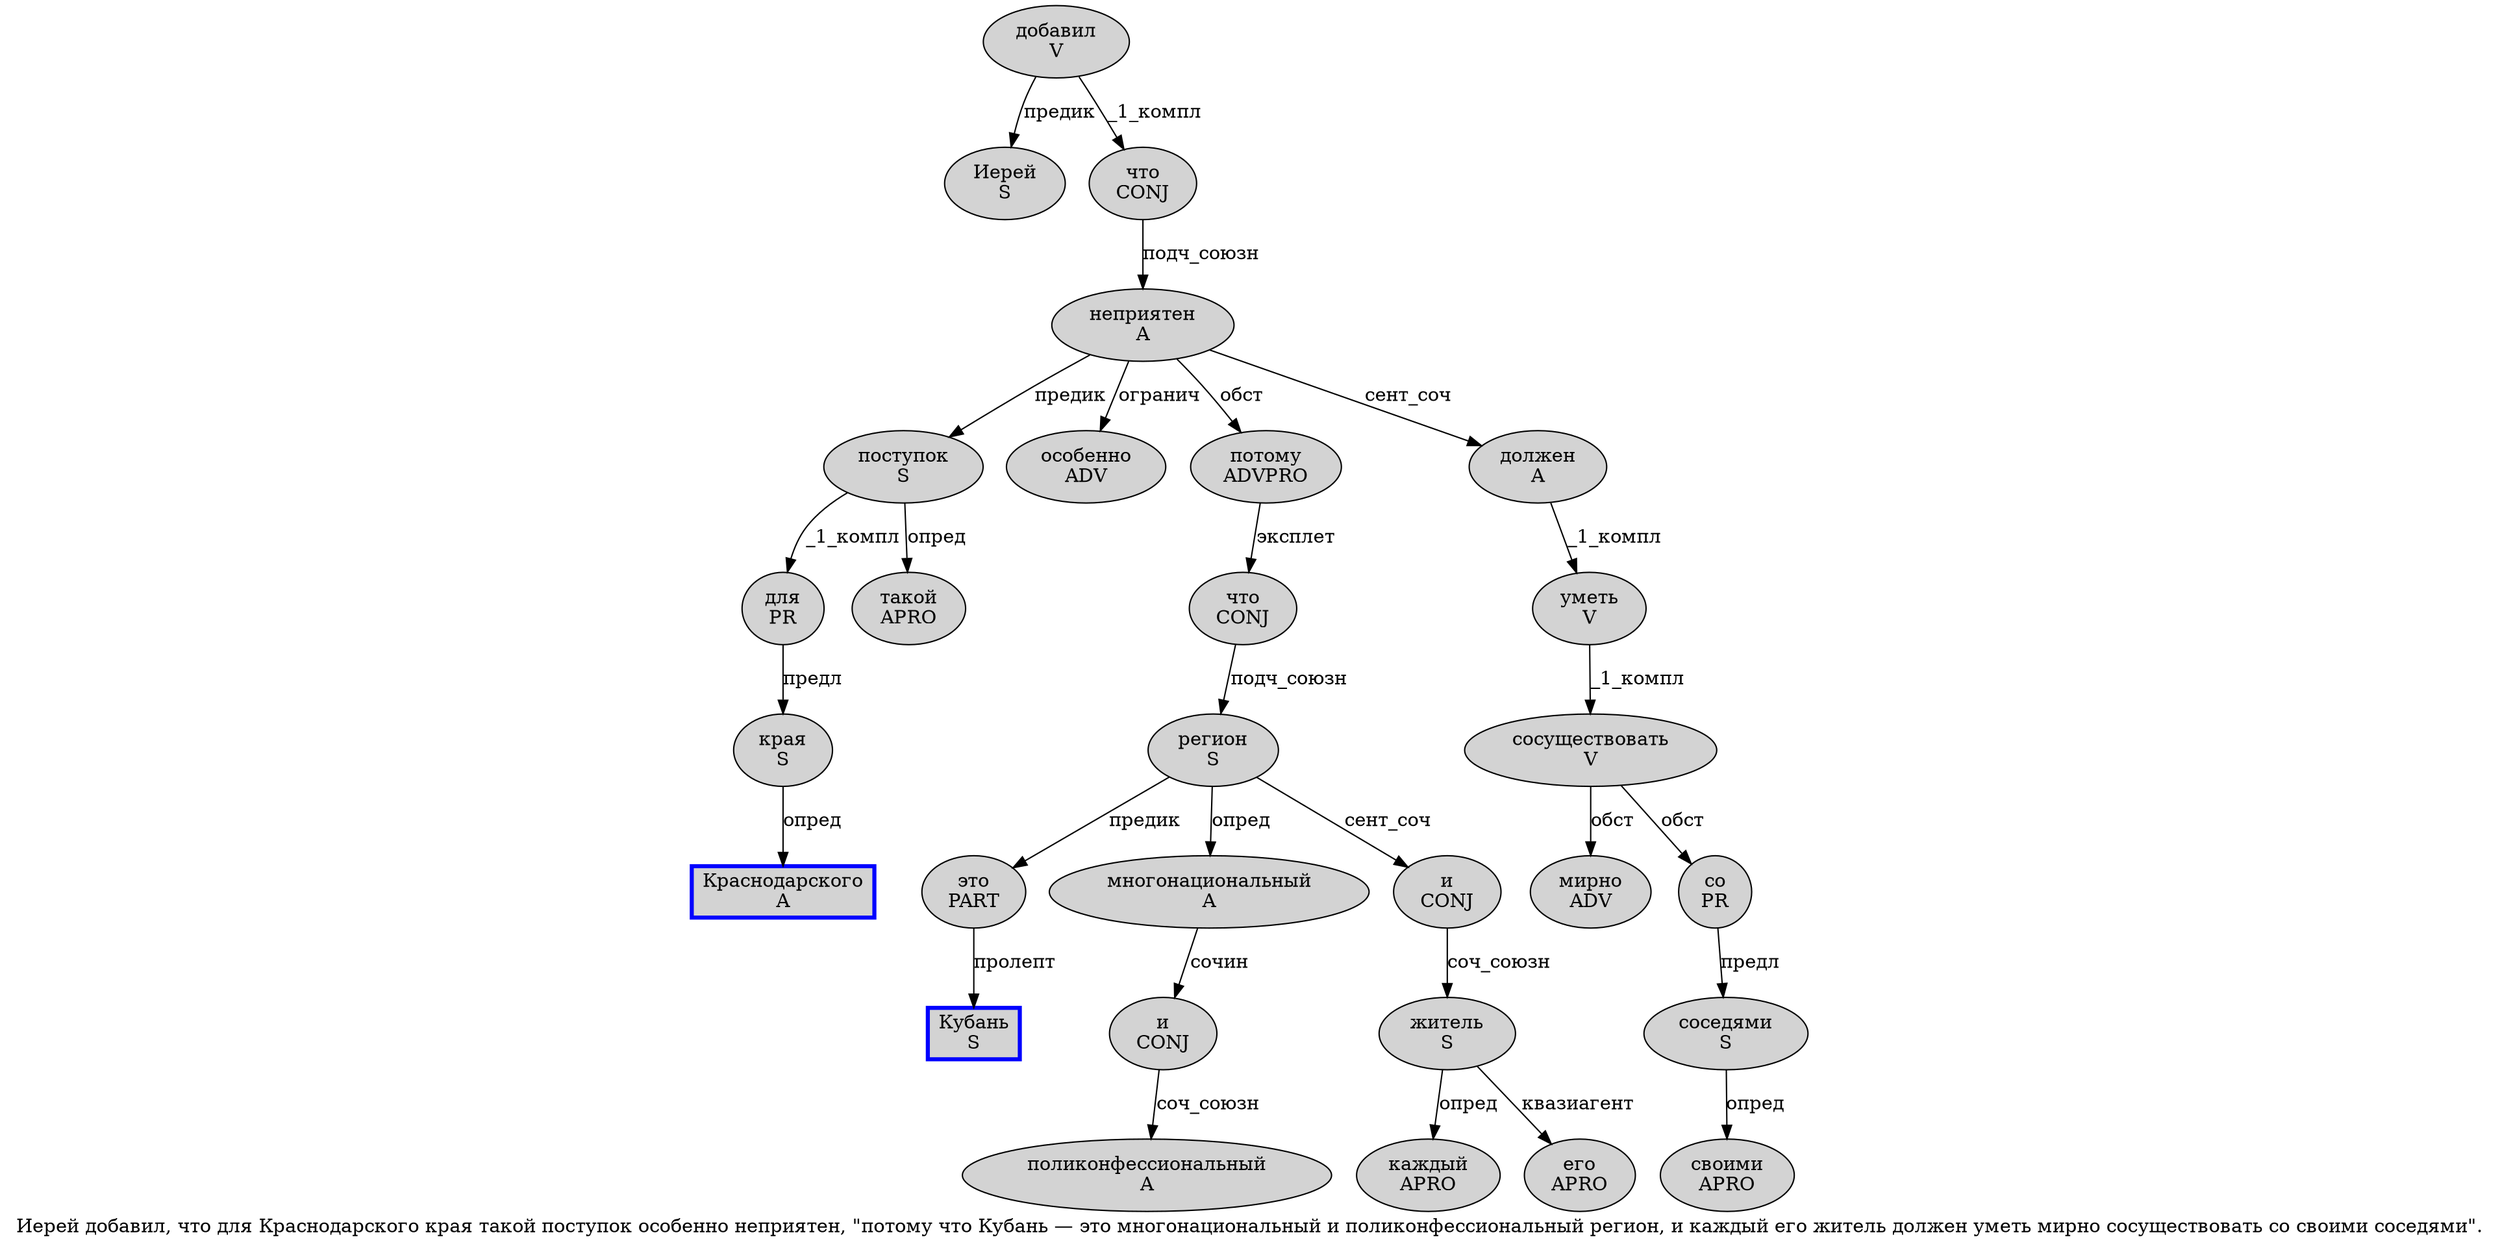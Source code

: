 digraph SENTENCE_1266 {
	graph [label="Иерей добавил, что для Краснодарского края такой поступок особенно неприятен, \"потому что Кубань — это многонациональный и поликонфессиональный регион, и каждый его житель должен уметь мирно сосуществовать со своими соседями\"."]
	node [style=filled]
		0 [label="Иерей
S" color="" fillcolor=lightgray penwidth=1 shape=ellipse]
		1 [label="добавил
V" color="" fillcolor=lightgray penwidth=1 shape=ellipse]
		3 [label="что
CONJ" color="" fillcolor=lightgray penwidth=1 shape=ellipse]
		4 [label="для
PR" color="" fillcolor=lightgray penwidth=1 shape=ellipse]
		5 [label="Краснодарского
A" color=blue fillcolor=lightgray penwidth=3 shape=box]
		6 [label="края
S" color="" fillcolor=lightgray penwidth=1 shape=ellipse]
		7 [label="такой
APRO" color="" fillcolor=lightgray penwidth=1 shape=ellipse]
		8 [label="поступок
S" color="" fillcolor=lightgray penwidth=1 shape=ellipse]
		9 [label="особенно
ADV" color="" fillcolor=lightgray penwidth=1 shape=ellipse]
		10 [label="неприятен
A" color="" fillcolor=lightgray penwidth=1 shape=ellipse]
		13 [label="потому
ADVPRO" color="" fillcolor=lightgray penwidth=1 shape=ellipse]
		14 [label="что
CONJ" color="" fillcolor=lightgray penwidth=1 shape=ellipse]
		15 [label="Кубань
S" color=blue fillcolor=lightgray penwidth=3 shape=box]
		17 [label="это
PART" color="" fillcolor=lightgray penwidth=1 shape=ellipse]
		18 [label="многонациональный
A" color="" fillcolor=lightgray penwidth=1 shape=ellipse]
		19 [label="и
CONJ" color="" fillcolor=lightgray penwidth=1 shape=ellipse]
		20 [label="поликонфессиональный
A" color="" fillcolor=lightgray penwidth=1 shape=ellipse]
		21 [label="регион
S" color="" fillcolor=lightgray penwidth=1 shape=ellipse]
		23 [label="и
CONJ" color="" fillcolor=lightgray penwidth=1 shape=ellipse]
		24 [label="каждый
APRO" color="" fillcolor=lightgray penwidth=1 shape=ellipse]
		25 [label="его
APRO" color="" fillcolor=lightgray penwidth=1 shape=ellipse]
		26 [label="житель
S" color="" fillcolor=lightgray penwidth=1 shape=ellipse]
		27 [label="должен
A" color="" fillcolor=lightgray penwidth=1 shape=ellipse]
		28 [label="уметь
V" color="" fillcolor=lightgray penwidth=1 shape=ellipse]
		29 [label="мирно
ADV" color="" fillcolor=lightgray penwidth=1 shape=ellipse]
		30 [label="сосуществовать
V" color="" fillcolor=lightgray penwidth=1 shape=ellipse]
		31 [label="со
PR" color="" fillcolor=lightgray penwidth=1 shape=ellipse]
		32 [label="своими
APRO" color="" fillcolor=lightgray penwidth=1 shape=ellipse]
		33 [label="соседями
S" color="" fillcolor=lightgray penwidth=1 shape=ellipse]
			14 -> 21 [label="подч_союзн"]
			8 -> 4 [label="_1_компл"]
			8 -> 7 [label="опред"]
			10 -> 8 [label="предик"]
			10 -> 9 [label="огранич"]
			10 -> 13 [label="обст"]
			10 -> 27 [label="сент_соч"]
			3 -> 10 [label="подч_союзн"]
			26 -> 24 [label="опред"]
			26 -> 25 [label="квазиагент"]
			1 -> 0 [label="предик"]
			1 -> 3 [label="_1_компл"]
			30 -> 29 [label="обст"]
			30 -> 31 [label="обст"]
			27 -> 28 [label="_1_компл"]
			13 -> 14 [label="эксплет"]
			4 -> 6 [label="предл"]
			28 -> 30 [label="_1_компл"]
			31 -> 33 [label="предл"]
			18 -> 19 [label="сочин"]
			17 -> 15 [label="пролепт"]
			19 -> 20 [label="соч_союзн"]
			23 -> 26 [label="соч_союзн"]
			33 -> 32 [label="опред"]
			6 -> 5 [label="опред"]
			21 -> 17 [label="предик"]
			21 -> 18 [label="опред"]
			21 -> 23 [label="сент_соч"]
}